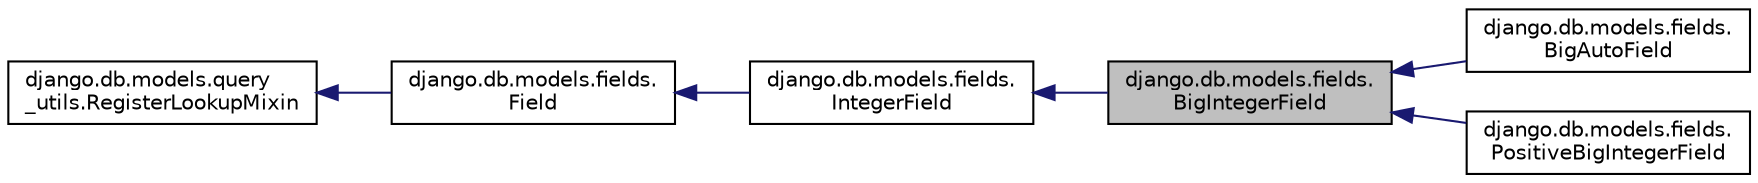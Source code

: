 digraph "django.db.models.fields.BigIntegerField"
{
 // LATEX_PDF_SIZE
  edge [fontname="Helvetica",fontsize="10",labelfontname="Helvetica",labelfontsize="10"];
  node [fontname="Helvetica",fontsize="10",shape=record];
  rankdir="LR";
  Node1 [label="django.db.models.fields.\lBigIntegerField",height=0.2,width=0.4,color="black", fillcolor="grey75", style="filled", fontcolor="black",tooltip=" "];
  Node2 -> Node1 [dir="back",color="midnightblue",fontsize="10",style="solid",fontname="Helvetica"];
  Node2 [label="django.db.models.fields.\lIntegerField",height=0.2,width=0.4,color="black", fillcolor="white", style="filled",URL="$d5/d95/classdjango_1_1db_1_1models_1_1fields_1_1_integer_field.html",tooltip=" "];
  Node3 -> Node2 [dir="back",color="midnightblue",fontsize="10",style="solid",fontname="Helvetica"];
  Node3 [label="django.db.models.fields.\lField",height=0.2,width=0.4,color="black", fillcolor="white", style="filled",URL="$db/d75/classdjango_1_1db_1_1models_1_1fields_1_1_field.html",tooltip=" "];
  Node4 -> Node3 [dir="back",color="midnightblue",fontsize="10",style="solid",fontname="Helvetica"];
  Node4 [label="django.db.models.query\l_utils.RegisterLookupMixin",height=0.2,width=0.4,color="black", fillcolor="white", style="filled",URL="$d0/d8f/classdjango_1_1db_1_1models_1_1query__utils_1_1_register_lookup_mixin.html",tooltip=" "];
  Node1 -> Node5 [dir="back",color="midnightblue",fontsize="10",style="solid",fontname="Helvetica"];
  Node5 [label="django.db.models.fields.\lBigAutoField",height=0.2,width=0.4,color="black", fillcolor="white", style="filled",URL="$de/dbc/classdjango_1_1db_1_1models_1_1fields_1_1_big_auto_field.html",tooltip=" "];
  Node1 -> Node6 [dir="back",color="midnightblue",fontsize="10",style="solid",fontname="Helvetica"];
  Node6 [label="django.db.models.fields.\lPositiveBigIntegerField",height=0.2,width=0.4,color="black", fillcolor="white", style="filled",URL="$d7/db2/classdjango_1_1db_1_1models_1_1fields_1_1_positive_big_integer_field.html",tooltip=" "];
}
